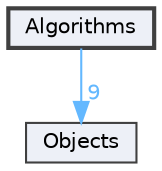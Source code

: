 digraph "Algorithms"
{
 // LATEX_PDF_SIZE
  bgcolor="transparent";
  edge [fontname=Helvetica,fontsize=10,labelfontname=Helvetica,labelfontsize=10];
  node [fontname=Helvetica,fontsize=10,shape=box,height=0.2,width=0.4];
  compound=true
  dir_98110dfa9920fc464ea50b090d7e3a05 [label="Algorithms", fillcolor="#edf0f7", color="grey25", style="filled,bold", URL="dir_98110dfa9920fc464ea50b090d7e3a05.html",tooltip=""];
  dir_5dafd4660615c7e05a84a5ee9d9fd12b [label="Objects", fillcolor="#edf0f7", color="grey25", style="filled", URL="dir_5dafd4660615c7e05a84a5ee9d9fd12b.html",tooltip=""];
  dir_98110dfa9920fc464ea50b090d7e3a05->dir_5dafd4660615c7e05a84a5ee9d9fd12b [headlabel="9", labeldistance=1.5 headhref="dir_000000_000003.html" color="steelblue1" fontcolor="steelblue1"];
}
